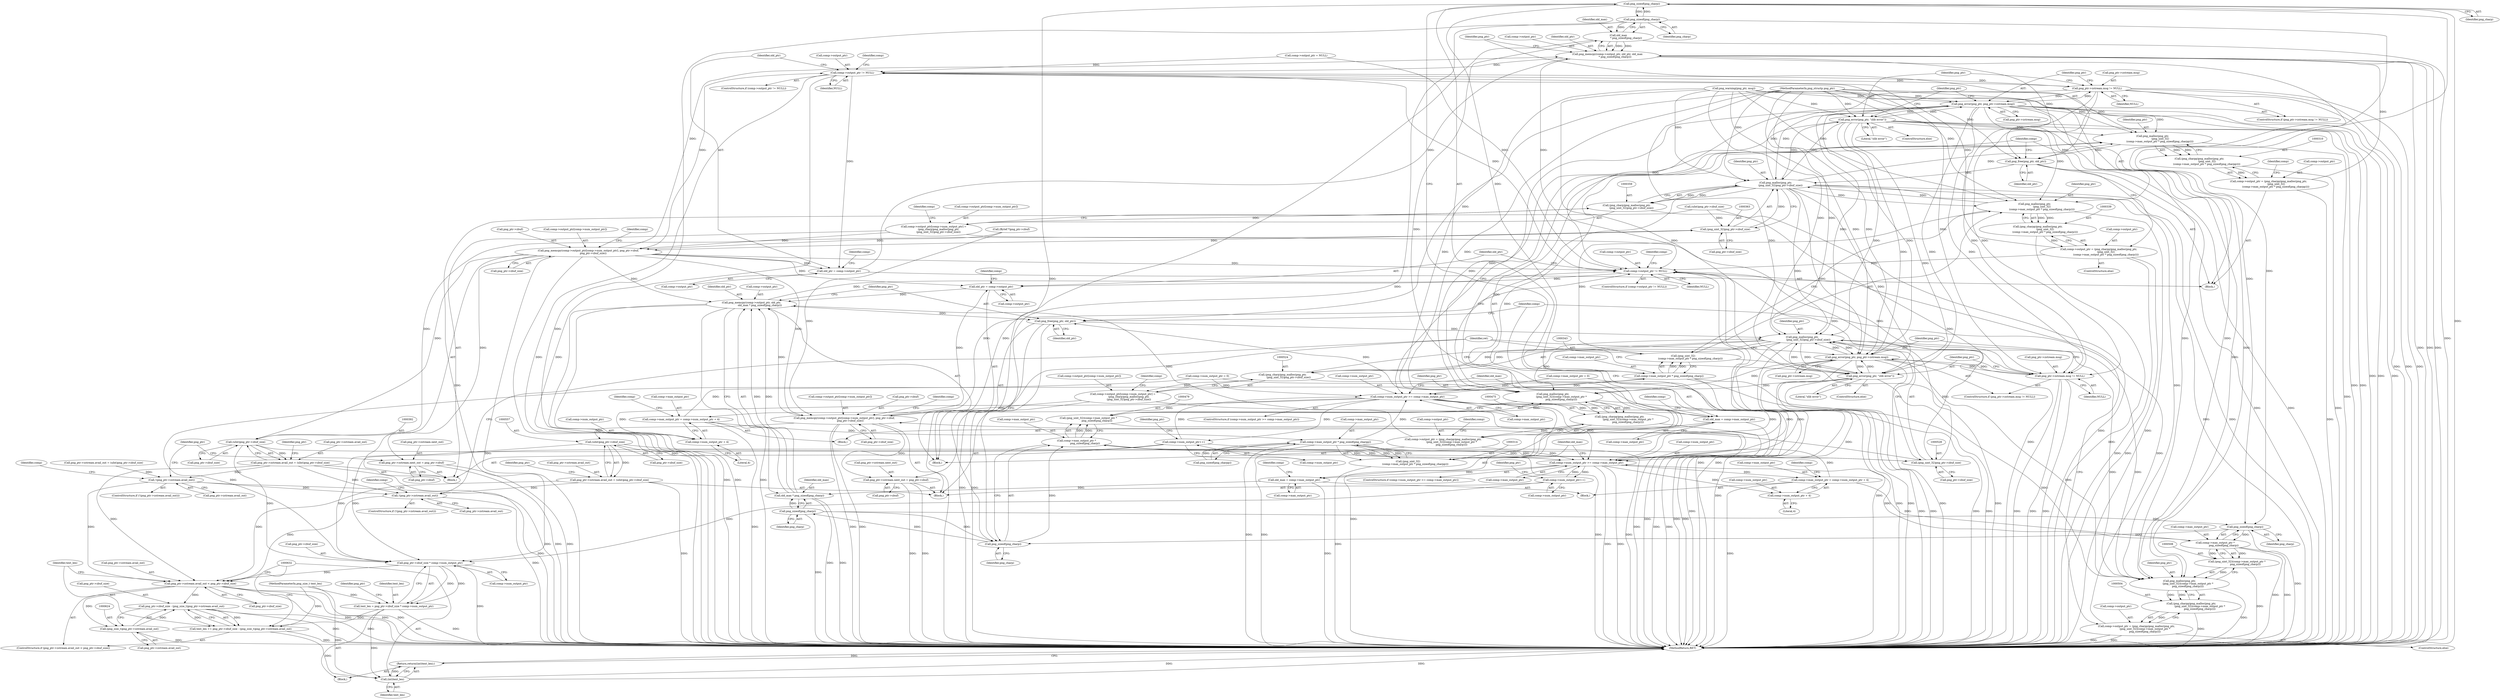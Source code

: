 digraph "0_Chrome_7f3d85b096f66870a15b37c2f40b219b2e292693_30@API" {
"1000348" [label="(Call,png_sizeof(png_charp))"];
"1000328" [label="(Call,png_sizeof(png_charp))"];
"1000348" [label="(Call,png_sizeof(png_charp))"];
"1000326" [label="(Call,old_max\n                   * png_sizeof(png_charp))"];
"1000321" [label="(Call,png_memcpy(comp->output_ptr, old_ptr, old_max\n                   * png_sizeof(png_charp)))"];
"1000293" [label="(Call,comp->output_ptr != NULL)"];
"1000242" [label="(Call,png_ptr->zstream.msg != NULL)"];
"1000249" [label="(Call,png_error(png_ptr, png_ptr->zstream.msg))"];
"1000257" [label="(Call,png_error(png_ptr, \"zlib error\"))"];
"1000311" [label="(Call,png_malloc(png_ptr,\n                   (png_uint_32)\n                  (comp->max_output_ptr * png_sizeof(png_charpp))))"];
"1000309" [label="(Call,(png_charpp)png_malloc(png_ptr,\n                   (png_uint_32)\n                  (comp->max_output_ptr * png_sizeof(png_charpp))))"];
"1000305" [label="(Call,comp->output_ptr = (png_charpp)png_malloc(png_ptr,\n                   (png_uint_32)\n                  (comp->max_output_ptr * png_sizeof(png_charpp))))"];
"1000330" [label="(Call,png_free(png_ptr, old_ptr))"];
"1000360" [label="(Call,png_malloc(png_ptr,\n            (png_uint_32)png_ptr->zbuf_size))"];
"1000340" [label="(Call,png_malloc(png_ptr,\n                  (png_uint_32)\n                  (comp->max_output_ptr * png_sizeof(png_charp))))"];
"1000338" [label="(Call,(png_charpp)png_malloc(png_ptr,\n                  (png_uint_32)\n                  (comp->max_output_ptr * png_sizeof(png_charp))))"];
"1000334" [label="(Call,comp->output_ptr = (png_charpp)png_malloc(png_ptr,\n                  (png_uint_32)\n                  (comp->max_output_ptr * png_sizeof(png_charp))))"];
"1000458" [label="(Call,comp->output_ptr != NULL)"];
"1000465" [label="(Call,old_ptr = comp->output_ptr)"];
"1000486" [label="(Call,png_memcpy(comp->output_ptr, old_ptr,\n                     old_max * png_sizeof(png_charp)))"];
"1000495" [label="(Call,png_free(png_ptr, old_ptr))"];
"1000525" [label="(Call,png_malloc(png_ptr,\n               (png_uint_32)png_ptr->zbuf_size))"];
"1000476" [label="(Call,png_malloc(png_ptr,\n                     (png_uint_32)(comp->max_output_ptr *\n                     png_sizeof(png_charp))))"];
"1000474" [label="(Call,(png_charpp)png_malloc(png_ptr,\n                     (png_uint_32)(comp->max_output_ptr *\n                     png_sizeof(png_charp))))"];
"1000470" [label="(Call,comp->output_ptr = (png_charpp)png_malloc(png_ptr,\n                     (png_uint_32)(comp->max_output_ptr *\n                     png_sizeof(png_charp))))"];
"1000505" [label="(Call,png_malloc(png_ptr,\n                     (png_uint_32)(comp->max_output_ptr *\n                     png_sizeof(png_charp))))"];
"1000503" [label="(Call,(png_charpp)png_malloc(png_ptr,\n                     (png_uint_32)(comp->max_output_ptr *\n                     png_sizeof(png_charp))))"];
"1000499" [label="(Call,comp->output_ptr = (png_charpp)png_malloc(png_ptr,\n                     (png_uint_32)(comp->max_output_ptr *\n                     png_sizeof(png_charp))))"];
"1000523" [label="(Call,(png_charp)png_malloc(png_ptr,\n               (png_uint_32)png_ptr->zbuf_size))"];
"1000515" [label="(Call,comp->output_ptr[comp->num_output_ptr] =\n               (png_charp)png_malloc(png_ptr,\n               (png_uint_32)png_ptr->zbuf_size))"];
"1000532" [label="(Call,png_memcpy(comp->output_ptr[comp->num_output_ptr], png_ptr->zbuf,\n               png_ptr->zbuf_size))"];
"1000556" [label="(Call,(uInt)png_ptr->zbuf_size)"];
"1000527" [label="(Call,(png_uint_32)png_ptr->zbuf_size)"];
"1000550" [label="(Call,png_ptr->zstream.avail_out = (uInt)png_ptr->zbuf_size)"];
"1000426" [label="(Call,!(png_ptr->zstream.avail_out))"];
"1000608" [label="(Call,png_ptr->zstream.avail_out < png_ptr->zbuf_size)"];
"1000619" [label="(Call,png_ptr->zbuf_size - (png_size_t)png_ptr->zstream.avail_out)"];
"1000617" [label="(Call,text_len += png_ptr->zbuf_size - (png_size_t)png_ptr->zstream.avail_out)"];
"1000631" [label="(Call,(int)text_len)"];
"1000630" [label="(Return,return((int)text_len);)"];
"1000623" [label="(Call,(png_size_t)png_ptr->zstream.avail_out)"];
"1000600" [label="(Call,png_ptr->zbuf_size * comp->num_output_ptr)"];
"1000598" [label="(Call,text_len = png_ptr->zbuf_size * comp->num_output_ptr)"];
"1000561" [label="(Call,png_ptr->zstream.next_out = png_ptr->zbuf)"];
"1000584" [label="(Call,png_error(png_ptr, png_ptr->zstream.msg))"];
"1000577" [label="(Call,png_ptr->zstream.msg != NULL)"];
"1000592" [label="(Call,png_error(png_ptr, \"zlib error\"))"];
"1000358" [label="(Call,(png_charp)png_malloc(png_ptr,\n            (png_uint_32)png_ptr->zbuf_size))"];
"1000350" [label="(Call,comp->output_ptr[comp->num_output_ptr] =\n            (png_charp)png_malloc(png_ptr,\n            (png_uint_32)png_ptr->zbuf_size))"];
"1000367" [label="(Call,png_memcpy(comp->output_ptr[comp->num_output_ptr], png_ptr->zbuf,\n            png_ptr->zbuf_size))"];
"1000300" [label="(Call,old_ptr = comp->output_ptr)"];
"1000391" [label="(Call,(uInt)png_ptr->zbuf_size)"];
"1000362" [label="(Call,(png_uint_32)png_ptr->zbuf_size)"];
"1000385" [label="(Call,png_ptr->zstream.avail_out = (uInt)png_ptr->zbuf_size)"];
"1000261" [label="(Call,!(png_ptr->zstream.avail_out))"];
"1000396" [label="(Call,png_ptr->zstream.next_out = png_ptr->zbuf)"];
"1000344" [label="(Call,comp->max_output_ptr * png_sizeof(png_charp))"];
"1000269" [label="(Call,comp->num_output_ptr >= comp->max_output_ptr)"];
"1000278" [label="(Call,old_max = comp->max_output_ptr)"];
"1000283" [label="(Call,comp->max_output_ptr = comp->num_output_ptr + 4)"];
"1000315" [label="(Call,comp->max_output_ptr * png_sizeof(png_charpp))"];
"1000313" [label="(Call,(png_uint_32)\n                  (comp->max_output_ptr * png_sizeof(png_charpp)))"];
"1000434" [label="(Call,comp->num_output_ptr >= comp->max_output_ptr)"];
"1000443" [label="(Call,old_max = comp->max_output_ptr)"];
"1000491" [label="(Call,old_max * png_sizeof(png_charp))"];
"1000448" [label="(Call,comp->max_output_ptr = comp->num_output_ptr + 4)"];
"1000480" [label="(Call,comp->max_output_ptr *\n                     png_sizeof(png_charp))"];
"1000478" [label="(Call,(png_uint_32)(comp->max_output_ptr *\n                     png_sizeof(png_charp)))"];
"1000509" [label="(Call,comp->max_output_ptr *\n                     png_sizeof(png_charp))"];
"1000507" [label="(Call,(png_uint_32)(comp->max_output_ptr *\n                     png_sizeof(png_charp)))"];
"1000452" [label="(Call,comp->num_output_ptr + 4)"];
"1000546" [label="(Call,comp->num_output_ptr++)"];
"1000287" [label="(Call,comp->num_output_ptr + 4)"];
"1000381" [label="(Call,comp->num_output_ptr++)"];
"1000342" [label="(Call,(png_uint_32)\n                  (comp->max_output_ptr * png_sizeof(png_charp)))"];
"1000484" [label="(Call,png_sizeof(png_charp))"];
"1000493" [label="(Call,png_sizeof(png_charp))"];
"1000513" [label="(Call,png_sizeof(png_charp))"];
"1000457" [label="(ControlStructure,if (comp->output_ptr != NULL))"];
"1000287" [label="(Call,comp->num_output_ptr + 4)"];
"1000592" [label="(Call,png_error(png_ptr, \"zlib error\"))"];
"1000600" [label="(Call,png_ptr->zbuf_size * comp->num_output_ptr)"];
"1000333" [label="(ControlStructure,else)"];
"1000609" [label="(Call,png_ptr->zstream.avail_out)"];
"1000315" [label="(Call,comp->max_output_ptr * png_sizeof(png_charpp))"];
"1000316" [label="(Call,comp->max_output_ptr)"];
"1000351" [label="(Call,comp->output_ptr[comp->num_output_ptr])"];
"1000499" [label="(Call,comp->output_ptr = (png_charpp)png_malloc(png_ptr,\n                     (png_uint_32)(comp->max_output_ptr *\n                     png_sizeof(png_charp))))"];
"1000556" [label="(Call,(uInt)png_ptr->zbuf_size)"];
"1000465" [label="(Call,old_ptr = comp->output_ptr)"];
"1000294" [label="(Call,comp->output_ptr)"];
"1000345" [label="(Call,comp->max_output_ptr)"];
"1000328" [label="(Call,png_sizeof(png_charp))"];
"1000293" [label="(Call,comp->output_ptr != NULL)"];
"1000593" [label="(Identifier,png_ptr)"];
"1000562" [label="(Call,png_ptr->zstream.next_out)"];
"1000630" [label="(Return,return((int)text_len);)"];
"1000397" [label="(Call,png_ptr->zstream.next_out)"];
"1000307" [label="(Identifier,comp)"];
"1000543" [label="(Call,png_ptr->zbuf_size)"];
"1000509" [label="(Call,comp->max_output_ptr *\n                     png_sizeof(png_charp))"];
"1000463" [label="(Block,)"];
"1000625" [label="(Call,png_ptr->zstream.avail_out)"];
"1000584" [label="(Call,png_error(png_ptr, png_ptr->zstream.msg))"];
"1000497" [label="(Identifier,old_ptr)"];
"1000259" [label="(Literal,\"zlib error\")"];
"1000284" [label="(Call,comp->max_output_ptr)"];
"1000631" [label="(Call,(int)text_len)"];
"1000535" [label="(Identifier,comp)"];
"1000334" [label="(Call,comp->output_ptr = (png_charpp)png_malloc(png_ptr,\n                  (png_uint_32)\n                  (comp->max_output_ptr * png_sizeof(png_charp))))"];
"1000276" [label="(Block,)"];
"1000305" [label="(Call,comp->output_ptr = (png_charpp)png_malloc(png_ptr,\n                   (png_uint_32)\n                  (comp->max_output_ptr * png_sizeof(png_charpp))))"];
"1000425" [label="(ControlStructure,if (!(png_ptr->zstream.avail_out)))"];
"1000204" [label="(Call,png_ptr->zstream.avail_out = (uInt)png_ptr->zbuf_size)"];
"1000295" [label="(Identifier,comp)"];
"1000478" [label="(Call,(png_uint_32)(comp->max_output_ptr *\n                     png_sizeof(png_charp)))"];
"1000248" [label="(Identifier,NULL)"];
"1000614" [label="(Call,png_ptr->zbuf_size)"];
"1000329" [label="(Identifier,png_charp)"];
"1000525" [label="(Call,png_malloc(png_ptr,\n               (png_uint_32)png_ptr->zbuf_size))"];
"1000386" [label="(Call,png_ptr->zstream.avail_out)"];
"1000291" [label="(Literal,4)"];
"1000498" [label="(ControlStructure,else)"];
"1000385" [label="(Call,png_ptr->zstream.avail_out = (uInt)png_ptr->zbuf_size)"];
"1000273" [label="(Call,comp->max_output_ptr)"];
"1000407" [label="(Identifier,png_ptr)"];
"1000350" [label="(Call,comp->output_ptr[comp->num_output_ptr] =\n            (png_charp)png_malloc(png_ptr,\n            (png_uint_32)png_ptr->zbuf_size))"];
"1000375" [label="(Call,png_ptr->zbuf)"];
"1000481" [label="(Call,comp->max_output_ptr)"];
"1000547" [label="(Call,comp->num_output_ptr)"];
"1000251" [label="(Call,png_ptr->zstream.msg)"];
"1000532" [label="(Call,png_memcpy(comp->output_ptr[comp->num_output_ptr], png_ptr->zbuf,\n               png_ptr->zbuf_size))"];
"1000300" [label="(Call,old_ptr = comp->output_ptr)"];
"1000488" [label="(Identifier,comp)"];
"1000529" [label="(Call,png_ptr->zbuf_size)"];
"1000458" [label="(Call,comp->output_ptr != NULL)"];
"1000368" [label="(Call,comp->output_ptr[comp->num_output_ptr])"];
"1000336" [label="(Identifier,comp)"];
"1000467" [label="(Call,comp->output_ptr)"];
"1000548" [label="(Identifier,comp)"];
"1000550" [label="(Call,png_ptr->zstream.avail_out = (uInt)png_ptr->zbuf_size)"];
"1000558" [label="(Call,png_ptr->zbuf_size)"];
"1000501" [label="(Identifier,comp)"];
"1000321" [label="(Call,png_memcpy(comp->output_ptr, old_ptr, old_max\n                   * png_sizeof(png_charp)))"];
"1000523" [label="(Call,(png_charp)png_malloc(png_ptr,\n               (png_uint_32)png_ptr->zbuf_size))"];
"1000618" [label="(Identifier,text_len)"];
"1000633" [label="(Identifier,text_len)"];
"1000617" [label="(Call,text_len += png_ptr->zbuf_size - (png_size_t)png_ptr->zstream.avail_out)"];
"1000466" [label="(Identifier,old_ptr)"];
"1000441" [label="(Block,)"];
"1000361" [label="(Identifier,png_ptr)"];
"1000496" [label="(Identifier,png_ptr)"];
"1000526" [label="(Identifier,png_ptr)"];
"1000527" [label="(Call,(png_uint_32)png_ptr->zbuf_size)"];
"1000561" [label="(Call,png_ptr->zstream.next_out = png_ptr->zbuf)"];
"1000367" [label="(Call,png_memcpy(comp->output_ptr[comp->num_output_ptr], png_ptr->zbuf,\n            png_ptr->zbuf_size))"];
"1000342" [label="(Call,(png_uint_32)\n                  (comp->max_output_ptr * png_sizeof(png_charp)))"];
"1000491" [label="(Call,old_max * png_sizeof(png_charp))"];
"1000599" [label="(Identifier,text_len)"];
"1000432" [label="(Block,)"];
"1000551" [label="(Call,png_ptr->zstream.avail_out)"];
"1000477" [label="(Identifier,png_ptr)"];
"1000433" [label="(ControlStructure,if (comp->num_output_ptr >= comp->max_output_ptr))"];
"1000323" [label="(Identifier,comp)"];
"1000493" [label="(Call,png_sizeof(png_charp))"];
"1000476" [label="(Call,png_malloc(png_ptr,\n                     (png_uint_32)(comp->max_output_ptr *\n                     png_sizeof(png_charp))))"];
"1000353" [label="(Identifier,comp)"];
"1000510" [label="(Call,comp->max_output_ptr)"];
"1000578" [label="(Call,png_ptr->zstream.msg)"];
"1000444" [label="(Identifier,old_max)"];
"1000383" [label="(Identifier,comp)"];
"1000267" [label="(Block,)"];
"1000348" [label="(Call,png_sizeof(png_charp))"];
"1000358" [label="(Call,(png_charp)png_malloc(png_ptr,\n            (png_uint_32)png_ptr->zbuf_size))"];
"1000285" [label="(Identifier,comp)"];
"1000288" [label="(Call,comp->num_output_ptr)"];
"1000494" [label="(Identifier,png_charp)"];
"1000250" [label="(Identifier,png_ptr)"];
"1000462" [label="(Identifier,NULL)"];
"1000326" [label="(Call,old_max\n                   * png_sizeof(png_charp))"];
"1000382" [label="(Call,comp->num_output_ptr)"];
"1000619" [label="(Call,png_ptr->zbuf_size - (png_size_t)png_ptr->zstream.avail_out)"];
"1000221" [label="(Call,(Bytef *)png_ptr->zbuf)"];
"1000341" [label="(Identifier,png_ptr)"];
"1000370" [label="(Identifier,comp)"];
"1000121" [label="(MethodParameterIn,png_structp png_ptr)"];
"1000456" [label="(Literal,4)"];
"1000567" [label="(Call,png_ptr->zbuf)"];
"1000393" [label="(Call,png_ptr->zbuf_size)"];
"1000585" [label="(Identifier,png_ptr)"];
"1000474" [label="(Call,(png_charpp)png_malloc(png_ptr,\n                     (png_uint_32)(comp->max_output_ptr *\n                     png_sizeof(png_charp))))"];
"1000601" [label="(Call,png_ptr->zbuf_size)"];
"1000344" [label="(Call,comp->max_output_ptr * png_sizeof(png_charp))"];
"1000128" [label="(Call,comp->num_output_ptr = 0)"];
"1000268" [label="(ControlStructure,if (comp->num_output_ptr >= comp->max_output_ptr))"];
"1000306" [label="(Call,comp->output_ptr)"];
"1000553" [label="(Identifier,png_ptr)"];
"1000280" [label="(Call,comp->max_output_ptr)"];
"1000443" [label="(Call,old_max = comp->max_output_ptr)"];
"1000533" [label="(Call,comp->output_ptr[comp->num_output_ptr])"];
"1000577" [label="(Call,png_ptr->zstream.msg != NULL)"];
"1000486" [label="(Call,png_memcpy(comp->output_ptr, old_ptr,\n                     old_max * png_sizeof(png_charp)))"];
"1000362" [label="(Call,(png_uint_32)png_ptr->zbuf_size)"];
"1000249" [label="(Call,png_error(png_ptr, png_ptr->zstream.msg))"];
"1000330" [label="(Call,png_free(png_ptr, old_ptr))"];
"1000402" [label="(Call,png_ptr->zbuf)"];
"1000325" [label="(Identifier,old_ptr)"];
"1000515" [label="(Call,comp->output_ptr[comp->num_output_ptr] =\n               (png_charp)png_malloc(png_ptr,\n               (png_uint_32)png_ptr->zbuf_size))"];
"1000506" [label="(Identifier,png_ptr)"];
"1000485" [label="(Identifier,png_charp)"];
"1000327" [label="(Identifier,old_max)"];
"1000298" [label="(Block,)"];
"1000322" [label="(Call,comp->output_ptr)"];
"1000301" [label="(Identifier,old_ptr)"];
"1000604" [label="(Call,comp->num_output_ptr)"];
"1000518" [label="(Identifier,comp)"];
"1000503" [label="(Call,(png_charpp)png_malloc(png_ptr,\n                     (png_uint_32)(comp->max_output_ptr *\n                     png_sizeof(png_charp))))"];
"1000583" [label="(Identifier,NULL)"];
"1000241" [label="(ControlStructure,if (png_ptr->zstream.msg != NULL))"];
"1000257" [label="(Call,png_error(png_ptr, \"zlib error\"))"];
"1000471" [label="(Call,comp->output_ptr)"];
"1000427" [label="(Call,png_ptr->zstream.avail_out)"];
"1000546" [label="(Call,comp->num_output_ptr++)"];
"1000620" [label="(Call,png_ptr->zbuf_size)"];
"1000262" [label="(Call,png_ptr->zstream.avail_out)"];
"1000243" [label="(Call,png_ptr->zstream.msg)"];
"1000335" [label="(Call,comp->output_ptr)"];
"1000449" [label="(Call,comp->max_output_ptr)"];
"1000470" [label="(Call,comp->output_ptr = (png_charpp)png_malloc(png_ptr,\n                     (png_uint_32)(comp->max_output_ptr *\n                     png_sizeof(png_charp))))"];
"1000436" [label="(Identifier,comp)"];
"1000634" [label="(MethodReturn,RET)"];
"1000381" [label="(Call,comp->num_output_ptr++)"];
"1000507" [label="(Call,(png_uint_32)(comp->max_output_ptr *\n                     png_sizeof(png_charp)))"];
"1000319" [label="(Call,png_sizeof(png_charpp))"];
"1000564" [label="(Identifier,png_ptr)"];
"1000586" [label="(Call,png_ptr->zstream.msg)"];
"1000495" [label="(Call,png_free(png_ptr, old_ptr))"];
"1000445" [label="(Call,comp->max_output_ptr)"];
"1000338" [label="(Call,(png_charpp)png_malloc(png_ptr,\n                  (png_uint_32)\n                  (comp->max_output_ptr * png_sizeof(png_charp))))"];
"1000623" [label="(Call,(png_size_t)png_ptr->zstream.avail_out)"];
"1000349" [label="(Identifier,png_charp)"];
"1000490" [label="(Identifier,old_ptr)"];
"1000210" [label="(Call,(uInt)png_ptr->zbuf_size)"];
"1000297" [label="(Identifier,NULL)"];
"1000391" [label="(Call,(uInt)png_ptr->zbuf_size)"];
"1000126" [label="(Block,)"];
"1000279" [label="(Identifier,old_max)"];
"1000312" [label="(Identifier,png_ptr)"];
"1000331" [label="(Identifier,png_ptr)"];
"1000598" [label="(Call,text_len = png_ptr->zbuf_size * comp->num_output_ptr)"];
"1000434" [label="(Call,comp->num_output_ptr >= comp->max_output_ptr)"];
"1000459" [label="(Call,comp->output_ptr)"];
"1000399" [label="(Identifier,png_ptr)"];
"1000260" [label="(ControlStructure,if (!(png_ptr->zstream.avail_out)))"];
"1000269" [label="(Call,comp->num_output_ptr >= comp->max_output_ptr)"];
"1000448" [label="(Call,comp->max_output_ptr = comp->num_output_ptr + 4)"];
"1000138" [label="(Call,comp->output_ptr = NULL)"];
"1000438" [label="(Call,comp->max_output_ptr)"];
"1000309" [label="(Call,(png_charpp)png_malloc(png_ptr,\n                   (png_uint_32)\n                  (comp->max_output_ptr * png_sizeof(png_charpp))))"];
"1000261" [label="(Call,!(png_ptr->zstream.avail_out))"];
"1000340" [label="(Call,png_malloc(png_ptr,\n                  (png_uint_32)\n                  (comp->max_output_ptr * png_sizeof(png_charp))))"];
"1000450" [label="(Identifier,comp)"];
"1000516" [label="(Call,comp->output_ptr[comp->num_output_ptr])"];
"1000256" [label="(ControlStructure,else)"];
"1000278" [label="(Call,old_max = comp->max_output_ptr)"];
"1000426" [label="(Call,!(png_ptr->zstream.avail_out))"];
"1000302" [label="(Call,comp->output_ptr)"];
"1000271" [label="(Identifier,comp)"];
"1000364" [label="(Call,png_ptr->zbuf_size)"];
"1000360" [label="(Call,png_malloc(png_ptr,\n            (png_uint_32)png_ptr->zbuf_size))"];
"1000472" [label="(Identifier,comp)"];
"1000311" [label="(Call,png_malloc(png_ptr,\n                   (png_uint_32)\n                  (comp->max_output_ptr * png_sizeof(png_charpp))))"];
"1000453" [label="(Call,comp->num_output_ptr)"];
"1000270" [label="(Call,comp->num_output_ptr)"];
"1000514" [label="(Identifier,png_charp)"];
"1000378" [label="(Call,png_ptr->zbuf_size)"];
"1000313" [label="(Call,(png_uint_32)\n                  (comp->max_output_ptr * png_sizeof(png_charpp)))"];
"1000607" [label="(ControlStructure,if (png_ptr->zstream.avail_out < png_ptr->zbuf_size))"];
"1000435" [label="(Call,comp->num_output_ptr)"];
"1000594" [label="(Literal,\"zlib error\")"];
"1000388" [label="(Identifier,png_ptr)"];
"1000242" [label="(Call,png_ptr->zstream.msg != NULL)"];
"1000591" [label="(ControlStructure,else)"];
"1000596" [label="(Identifier,ret)"];
"1000608" [label="(Call,png_ptr->zstream.avail_out < png_ptr->zbuf_size)"];
"1000264" [label="(Identifier,png_ptr)"];
"1000396" [label="(Call,png_ptr->zstream.next_out = png_ptr->zbuf)"];
"1000258" [label="(Identifier,png_ptr)"];
"1000292" [label="(ControlStructure,if (comp->output_ptr != NULL))"];
"1000487" [label="(Call,comp->output_ptr)"];
"1000540" [label="(Call,png_ptr->zbuf)"];
"1000460" [label="(Identifier,comp)"];
"1000505" [label="(Call,png_malloc(png_ptr,\n                     (png_uint_32)(comp->max_output_ptr *\n                     png_sizeof(png_charp))))"];
"1000332" [label="(Identifier,old_ptr)"];
"1000492" [label="(Identifier,old_max)"];
"1000500" [label="(Call,comp->output_ptr)"];
"1000480" [label="(Call,comp->max_output_ptr *\n                     png_sizeof(png_charp))"];
"1000283" [label="(Call,comp->max_output_ptr = comp->num_output_ptr + 4)"];
"1000123" [label="(MethodParameterIn,png_size_t text_len)"];
"1000133" [label="(Call,comp->max_output_ptr = 0)"];
"1000484" [label="(Call,png_sizeof(png_charp))"];
"1000611" [label="(Identifier,png_ptr)"];
"1000576" [label="(ControlStructure,if (png_ptr->zstream.msg != NULL))"];
"1000183" [label="(Call,png_warning(png_ptr, msg))"];
"1000513" [label="(Call,png_sizeof(png_charp))"];
"1000452" [label="(Call,comp->num_output_ptr + 4)"];
"1000348" -> "1000344"  [label="AST: "];
"1000348" -> "1000349"  [label="CFG: "];
"1000349" -> "1000348"  [label="AST: "];
"1000344" -> "1000348"  [label="CFG: "];
"1000348" -> "1000634"  [label="DDG: "];
"1000348" -> "1000328"  [label="DDG: "];
"1000348" -> "1000344"  [label="DDG: "];
"1000328" -> "1000348"  [label="DDG: "];
"1000348" -> "1000484"  [label="DDG: "];
"1000348" -> "1000513"  [label="DDG: "];
"1000328" -> "1000326"  [label="AST: "];
"1000328" -> "1000329"  [label="CFG: "];
"1000329" -> "1000328"  [label="AST: "];
"1000326" -> "1000328"  [label="CFG: "];
"1000328" -> "1000634"  [label="DDG: "];
"1000328" -> "1000326"  [label="DDG: "];
"1000328" -> "1000484"  [label="DDG: "];
"1000328" -> "1000513"  [label="DDG: "];
"1000326" -> "1000321"  [label="AST: "];
"1000327" -> "1000326"  [label="AST: "];
"1000321" -> "1000326"  [label="CFG: "];
"1000326" -> "1000634"  [label="DDG: "];
"1000326" -> "1000634"  [label="DDG: "];
"1000326" -> "1000321"  [label="DDG: "];
"1000326" -> "1000321"  [label="DDG: "];
"1000278" -> "1000326"  [label="DDG: "];
"1000321" -> "1000298"  [label="AST: "];
"1000322" -> "1000321"  [label="AST: "];
"1000325" -> "1000321"  [label="AST: "];
"1000331" -> "1000321"  [label="CFG: "];
"1000321" -> "1000634"  [label="DDG: "];
"1000321" -> "1000634"  [label="DDG: "];
"1000321" -> "1000634"  [label="DDG: "];
"1000321" -> "1000293"  [label="DDG: "];
"1000367" -> "1000321"  [label="DDG: "];
"1000305" -> "1000321"  [label="DDG: "];
"1000300" -> "1000321"  [label="DDG: "];
"1000321" -> "1000330"  [label="DDG: "];
"1000321" -> "1000458"  [label="DDG: "];
"1000293" -> "1000292"  [label="AST: "];
"1000293" -> "1000297"  [label="CFG: "];
"1000294" -> "1000293"  [label="AST: "];
"1000297" -> "1000293"  [label="AST: "];
"1000301" -> "1000293"  [label="CFG: "];
"1000336" -> "1000293"  [label="CFG: "];
"1000293" -> "1000634"  [label="DDG: "];
"1000293" -> "1000634"  [label="DDG: "];
"1000293" -> "1000242"  [label="DDG: "];
"1000138" -> "1000293"  [label="DDG: "];
"1000367" -> "1000293"  [label="DDG: "];
"1000334" -> "1000293"  [label="DDG: "];
"1000242" -> "1000293"  [label="DDG: "];
"1000293" -> "1000300"  [label="DDG: "];
"1000293" -> "1000458"  [label="DDG: "];
"1000293" -> "1000577"  [label="DDG: "];
"1000242" -> "1000241"  [label="AST: "];
"1000242" -> "1000248"  [label="CFG: "];
"1000243" -> "1000242"  [label="AST: "];
"1000248" -> "1000242"  [label="AST: "];
"1000250" -> "1000242"  [label="CFG: "];
"1000258" -> "1000242"  [label="CFG: "];
"1000242" -> "1000634"  [label="DDG: "];
"1000242" -> "1000634"  [label="DDG: "];
"1000242" -> "1000634"  [label="DDG: "];
"1000249" -> "1000242"  [label="DDG: "];
"1000242" -> "1000249"  [label="DDG: "];
"1000242" -> "1000458"  [label="DDG: "];
"1000242" -> "1000577"  [label="DDG: "];
"1000242" -> "1000577"  [label="DDG: "];
"1000249" -> "1000241"  [label="AST: "];
"1000249" -> "1000251"  [label="CFG: "];
"1000250" -> "1000249"  [label="AST: "];
"1000251" -> "1000249"  [label="AST: "];
"1000264" -> "1000249"  [label="CFG: "];
"1000249" -> "1000634"  [label="DDG: "];
"1000249" -> "1000634"  [label="DDG: "];
"1000249" -> "1000634"  [label="DDG: "];
"1000360" -> "1000249"  [label="DDG: "];
"1000183" -> "1000249"  [label="DDG: "];
"1000257" -> "1000249"  [label="DDG: "];
"1000121" -> "1000249"  [label="DDG: "];
"1000249" -> "1000257"  [label="DDG: "];
"1000249" -> "1000311"  [label="DDG: "];
"1000249" -> "1000340"  [label="DDG: "];
"1000249" -> "1000360"  [label="DDG: "];
"1000249" -> "1000476"  [label="DDG: "];
"1000249" -> "1000505"  [label="DDG: "];
"1000249" -> "1000525"  [label="DDG: "];
"1000249" -> "1000577"  [label="DDG: "];
"1000249" -> "1000584"  [label="DDG: "];
"1000249" -> "1000592"  [label="DDG: "];
"1000257" -> "1000256"  [label="AST: "];
"1000257" -> "1000259"  [label="CFG: "];
"1000258" -> "1000257"  [label="AST: "];
"1000259" -> "1000257"  [label="AST: "];
"1000264" -> "1000257"  [label="CFG: "];
"1000257" -> "1000634"  [label="DDG: "];
"1000257" -> "1000634"  [label="DDG: "];
"1000360" -> "1000257"  [label="DDG: "];
"1000183" -> "1000257"  [label="DDG: "];
"1000121" -> "1000257"  [label="DDG: "];
"1000257" -> "1000311"  [label="DDG: "];
"1000257" -> "1000340"  [label="DDG: "];
"1000257" -> "1000360"  [label="DDG: "];
"1000257" -> "1000476"  [label="DDG: "];
"1000257" -> "1000505"  [label="DDG: "];
"1000257" -> "1000525"  [label="DDG: "];
"1000257" -> "1000584"  [label="DDG: "];
"1000257" -> "1000592"  [label="DDG: "];
"1000311" -> "1000309"  [label="AST: "];
"1000311" -> "1000313"  [label="CFG: "];
"1000312" -> "1000311"  [label="AST: "];
"1000313" -> "1000311"  [label="AST: "];
"1000309" -> "1000311"  [label="CFG: "];
"1000311" -> "1000634"  [label="DDG: "];
"1000311" -> "1000309"  [label="DDG: "];
"1000311" -> "1000309"  [label="DDG: "];
"1000360" -> "1000311"  [label="DDG: "];
"1000183" -> "1000311"  [label="DDG: "];
"1000121" -> "1000311"  [label="DDG: "];
"1000313" -> "1000311"  [label="DDG: "];
"1000311" -> "1000330"  [label="DDG: "];
"1000309" -> "1000305"  [label="AST: "];
"1000310" -> "1000309"  [label="AST: "];
"1000305" -> "1000309"  [label="CFG: "];
"1000309" -> "1000634"  [label="DDG: "];
"1000309" -> "1000305"  [label="DDG: "];
"1000305" -> "1000298"  [label="AST: "];
"1000306" -> "1000305"  [label="AST: "];
"1000323" -> "1000305"  [label="CFG: "];
"1000305" -> "1000634"  [label="DDG: "];
"1000330" -> "1000298"  [label="AST: "];
"1000330" -> "1000332"  [label="CFG: "];
"1000331" -> "1000330"  [label="AST: "];
"1000332" -> "1000330"  [label="AST: "];
"1000353" -> "1000330"  [label="CFG: "];
"1000330" -> "1000634"  [label="DDG: "];
"1000330" -> "1000634"  [label="DDG: "];
"1000121" -> "1000330"  [label="DDG: "];
"1000330" -> "1000360"  [label="DDG: "];
"1000360" -> "1000358"  [label="AST: "];
"1000360" -> "1000362"  [label="CFG: "];
"1000361" -> "1000360"  [label="AST: "];
"1000362" -> "1000360"  [label="AST: "];
"1000358" -> "1000360"  [label="CFG: "];
"1000360" -> "1000634"  [label="DDG: "];
"1000360" -> "1000634"  [label="DDG: "];
"1000360" -> "1000340"  [label="DDG: "];
"1000360" -> "1000358"  [label="DDG: "];
"1000360" -> "1000358"  [label="DDG: "];
"1000183" -> "1000360"  [label="DDG: "];
"1000340" -> "1000360"  [label="DDG: "];
"1000121" -> "1000360"  [label="DDG: "];
"1000362" -> "1000360"  [label="DDG: "];
"1000360" -> "1000476"  [label="DDG: "];
"1000360" -> "1000505"  [label="DDG: "];
"1000360" -> "1000525"  [label="DDG: "];
"1000360" -> "1000584"  [label="DDG: "];
"1000360" -> "1000592"  [label="DDG: "];
"1000340" -> "1000338"  [label="AST: "];
"1000340" -> "1000342"  [label="CFG: "];
"1000341" -> "1000340"  [label="AST: "];
"1000342" -> "1000340"  [label="AST: "];
"1000338" -> "1000340"  [label="CFG: "];
"1000340" -> "1000634"  [label="DDG: "];
"1000340" -> "1000338"  [label="DDG: "];
"1000340" -> "1000338"  [label="DDG: "];
"1000183" -> "1000340"  [label="DDG: "];
"1000121" -> "1000340"  [label="DDG: "];
"1000342" -> "1000340"  [label="DDG: "];
"1000338" -> "1000334"  [label="AST: "];
"1000339" -> "1000338"  [label="AST: "];
"1000334" -> "1000338"  [label="CFG: "];
"1000338" -> "1000634"  [label="DDG: "];
"1000338" -> "1000334"  [label="DDG: "];
"1000334" -> "1000333"  [label="AST: "];
"1000335" -> "1000334"  [label="AST: "];
"1000353" -> "1000334"  [label="CFG: "];
"1000334" -> "1000634"  [label="DDG: "];
"1000334" -> "1000634"  [label="DDG: "];
"1000334" -> "1000458"  [label="DDG: "];
"1000458" -> "1000457"  [label="AST: "];
"1000458" -> "1000462"  [label="CFG: "];
"1000459" -> "1000458"  [label="AST: "];
"1000462" -> "1000458"  [label="AST: "];
"1000466" -> "1000458"  [label="CFG: "];
"1000501" -> "1000458"  [label="CFG: "];
"1000458" -> "1000634"  [label="DDG: "];
"1000458" -> "1000634"  [label="DDG: "];
"1000532" -> "1000458"  [label="DDG: "];
"1000138" -> "1000458"  [label="DDG: "];
"1000367" -> "1000458"  [label="DDG: "];
"1000499" -> "1000458"  [label="DDG: "];
"1000486" -> "1000458"  [label="DDG: "];
"1000577" -> "1000458"  [label="DDG: "];
"1000458" -> "1000465"  [label="DDG: "];
"1000458" -> "1000577"  [label="DDG: "];
"1000465" -> "1000463"  [label="AST: "];
"1000465" -> "1000467"  [label="CFG: "];
"1000466" -> "1000465"  [label="AST: "];
"1000467" -> "1000465"  [label="AST: "];
"1000472" -> "1000465"  [label="CFG: "];
"1000532" -> "1000465"  [label="DDG: "];
"1000367" -> "1000465"  [label="DDG: "];
"1000465" -> "1000486"  [label="DDG: "];
"1000486" -> "1000463"  [label="AST: "];
"1000486" -> "1000491"  [label="CFG: "];
"1000487" -> "1000486"  [label="AST: "];
"1000490" -> "1000486"  [label="AST: "];
"1000491" -> "1000486"  [label="AST: "];
"1000496" -> "1000486"  [label="CFG: "];
"1000486" -> "1000634"  [label="DDG: "];
"1000486" -> "1000634"  [label="DDG: "];
"1000486" -> "1000634"  [label="DDG: "];
"1000532" -> "1000486"  [label="DDG: "];
"1000367" -> "1000486"  [label="DDG: "];
"1000470" -> "1000486"  [label="DDG: "];
"1000491" -> "1000486"  [label="DDG: "];
"1000491" -> "1000486"  [label="DDG: "];
"1000486" -> "1000495"  [label="DDG: "];
"1000495" -> "1000463"  [label="AST: "];
"1000495" -> "1000497"  [label="CFG: "];
"1000496" -> "1000495"  [label="AST: "];
"1000497" -> "1000495"  [label="AST: "];
"1000518" -> "1000495"  [label="CFG: "];
"1000495" -> "1000634"  [label="DDG: "];
"1000495" -> "1000634"  [label="DDG: "];
"1000476" -> "1000495"  [label="DDG: "];
"1000121" -> "1000495"  [label="DDG: "];
"1000495" -> "1000525"  [label="DDG: "];
"1000525" -> "1000523"  [label="AST: "];
"1000525" -> "1000527"  [label="CFG: "];
"1000526" -> "1000525"  [label="AST: "];
"1000527" -> "1000525"  [label="AST: "];
"1000523" -> "1000525"  [label="CFG: "];
"1000525" -> "1000634"  [label="DDG: "];
"1000525" -> "1000634"  [label="DDG: "];
"1000525" -> "1000476"  [label="DDG: "];
"1000525" -> "1000505"  [label="DDG: "];
"1000525" -> "1000523"  [label="DDG: "];
"1000525" -> "1000523"  [label="DDG: "];
"1000505" -> "1000525"  [label="DDG: "];
"1000183" -> "1000525"  [label="DDG: "];
"1000592" -> "1000525"  [label="DDG: "];
"1000584" -> "1000525"  [label="DDG: "];
"1000121" -> "1000525"  [label="DDG: "];
"1000527" -> "1000525"  [label="DDG: "];
"1000525" -> "1000584"  [label="DDG: "];
"1000525" -> "1000592"  [label="DDG: "];
"1000476" -> "1000474"  [label="AST: "];
"1000476" -> "1000478"  [label="CFG: "];
"1000477" -> "1000476"  [label="AST: "];
"1000478" -> "1000476"  [label="AST: "];
"1000474" -> "1000476"  [label="CFG: "];
"1000476" -> "1000634"  [label="DDG: "];
"1000476" -> "1000474"  [label="DDG: "];
"1000476" -> "1000474"  [label="DDG: "];
"1000183" -> "1000476"  [label="DDG: "];
"1000592" -> "1000476"  [label="DDG: "];
"1000584" -> "1000476"  [label="DDG: "];
"1000121" -> "1000476"  [label="DDG: "];
"1000478" -> "1000476"  [label="DDG: "];
"1000474" -> "1000470"  [label="AST: "];
"1000475" -> "1000474"  [label="AST: "];
"1000470" -> "1000474"  [label="CFG: "];
"1000474" -> "1000634"  [label="DDG: "];
"1000474" -> "1000470"  [label="DDG: "];
"1000470" -> "1000463"  [label="AST: "];
"1000471" -> "1000470"  [label="AST: "];
"1000488" -> "1000470"  [label="CFG: "];
"1000470" -> "1000634"  [label="DDG: "];
"1000505" -> "1000503"  [label="AST: "];
"1000505" -> "1000507"  [label="CFG: "];
"1000506" -> "1000505"  [label="AST: "];
"1000507" -> "1000505"  [label="AST: "];
"1000503" -> "1000505"  [label="CFG: "];
"1000505" -> "1000634"  [label="DDG: "];
"1000505" -> "1000503"  [label="DDG: "];
"1000505" -> "1000503"  [label="DDG: "];
"1000183" -> "1000505"  [label="DDG: "];
"1000592" -> "1000505"  [label="DDG: "];
"1000584" -> "1000505"  [label="DDG: "];
"1000121" -> "1000505"  [label="DDG: "];
"1000507" -> "1000505"  [label="DDG: "];
"1000503" -> "1000499"  [label="AST: "];
"1000504" -> "1000503"  [label="AST: "];
"1000499" -> "1000503"  [label="CFG: "];
"1000503" -> "1000634"  [label="DDG: "];
"1000503" -> "1000499"  [label="DDG: "];
"1000499" -> "1000498"  [label="AST: "];
"1000500" -> "1000499"  [label="AST: "];
"1000518" -> "1000499"  [label="CFG: "];
"1000499" -> "1000634"  [label="DDG: "];
"1000499" -> "1000634"  [label="DDG: "];
"1000523" -> "1000515"  [label="AST: "];
"1000524" -> "1000523"  [label="AST: "];
"1000515" -> "1000523"  [label="CFG: "];
"1000523" -> "1000634"  [label="DDG: "];
"1000523" -> "1000515"  [label="DDG: "];
"1000515" -> "1000432"  [label="AST: "];
"1000516" -> "1000515"  [label="AST: "];
"1000535" -> "1000515"  [label="CFG: "];
"1000515" -> "1000634"  [label="DDG: "];
"1000515" -> "1000532"  [label="DDG: "];
"1000532" -> "1000432"  [label="AST: "];
"1000532" -> "1000543"  [label="CFG: "];
"1000533" -> "1000532"  [label="AST: "];
"1000540" -> "1000532"  [label="AST: "];
"1000543" -> "1000532"  [label="AST: "];
"1000548" -> "1000532"  [label="CFG: "];
"1000532" -> "1000634"  [label="DDG: "];
"1000532" -> "1000634"  [label="DDG: "];
"1000221" -> "1000532"  [label="DDG: "];
"1000367" -> "1000532"  [label="DDG: "];
"1000527" -> "1000532"  [label="DDG: "];
"1000532" -> "1000556"  [label="DDG: "];
"1000532" -> "1000561"  [label="DDG: "];
"1000556" -> "1000550"  [label="AST: "];
"1000556" -> "1000558"  [label="CFG: "];
"1000557" -> "1000556"  [label="AST: "];
"1000558" -> "1000556"  [label="AST: "];
"1000550" -> "1000556"  [label="CFG: "];
"1000556" -> "1000527"  [label="DDG: "];
"1000556" -> "1000550"  [label="DDG: "];
"1000556" -> "1000600"  [label="DDG: "];
"1000527" -> "1000529"  [label="CFG: "];
"1000528" -> "1000527"  [label="AST: "];
"1000529" -> "1000527"  [label="AST: "];
"1000391" -> "1000527"  [label="DDG: "];
"1000210" -> "1000527"  [label="DDG: "];
"1000550" -> "1000432"  [label="AST: "];
"1000551" -> "1000550"  [label="AST: "];
"1000564" -> "1000550"  [label="CFG: "];
"1000550" -> "1000634"  [label="DDG: "];
"1000550" -> "1000426"  [label="DDG: "];
"1000550" -> "1000608"  [label="DDG: "];
"1000426" -> "1000425"  [label="AST: "];
"1000426" -> "1000427"  [label="CFG: "];
"1000427" -> "1000426"  [label="AST: "];
"1000596" -> "1000426"  [label="CFG: "];
"1000436" -> "1000426"  [label="CFG: "];
"1000426" -> "1000634"  [label="DDG: "];
"1000261" -> "1000426"  [label="DDG: "];
"1000385" -> "1000426"  [label="DDG: "];
"1000426" -> "1000608"  [label="DDG: "];
"1000608" -> "1000607"  [label="AST: "];
"1000608" -> "1000614"  [label="CFG: "];
"1000609" -> "1000608"  [label="AST: "];
"1000614" -> "1000608"  [label="AST: "];
"1000618" -> "1000608"  [label="CFG: "];
"1000632" -> "1000608"  [label="CFG: "];
"1000608" -> "1000634"  [label="DDG: "];
"1000608" -> "1000634"  [label="DDG: "];
"1000608" -> "1000634"  [label="DDG: "];
"1000261" -> "1000608"  [label="DDG: "];
"1000385" -> "1000608"  [label="DDG: "];
"1000600" -> "1000608"  [label="DDG: "];
"1000608" -> "1000619"  [label="DDG: "];
"1000608" -> "1000623"  [label="DDG: "];
"1000619" -> "1000617"  [label="AST: "];
"1000619" -> "1000623"  [label="CFG: "];
"1000620" -> "1000619"  [label="AST: "];
"1000623" -> "1000619"  [label="AST: "];
"1000617" -> "1000619"  [label="CFG: "];
"1000619" -> "1000634"  [label="DDG: "];
"1000619" -> "1000634"  [label="DDG: "];
"1000619" -> "1000617"  [label="DDG: "];
"1000619" -> "1000617"  [label="DDG: "];
"1000623" -> "1000619"  [label="DDG: "];
"1000617" -> "1000607"  [label="AST: "];
"1000618" -> "1000617"  [label="AST: "];
"1000632" -> "1000617"  [label="CFG: "];
"1000617" -> "1000634"  [label="DDG: "];
"1000598" -> "1000617"  [label="DDG: "];
"1000123" -> "1000617"  [label="DDG: "];
"1000617" -> "1000631"  [label="DDG: "];
"1000631" -> "1000630"  [label="AST: "];
"1000631" -> "1000633"  [label="CFG: "];
"1000632" -> "1000631"  [label="AST: "];
"1000633" -> "1000631"  [label="AST: "];
"1000630" -> "1000631"  [label="CFG: "];
"1000631" -> "1000634"  [label="DDG: "];
"1000631" -> "1000634"  [label="DDG: "];
"1000631" -> "1000630"  [label="DDG: "];
"1000598" -> "1000631"  [label="DDG: "];
"1000123" -> "1000631"  [label="DDG: "];
"1000630" -> "1000126"  [label="AST: "];
"1000634" -> "1000630"  [label="CFG: "];
"1000630" -> "1000634"  [label="DDG: "];
"1000623" -> "1000625"  [label="CFG: "];
"1000624" -> "1000623"  [label="AST: "];
"1000625" -> "1000623"  [label="AST: "];
"1000623" -> "1000634"  [label="DDG: "];
"1000600" -> "1000598"  [label="AST: "];
"1000600" -> "1000604"  [label="CFG: "];
"1000601" -> "1000600"  [label="AST: "];
"1000604" -> "1000600"  [label="AST: "];
"1000598" -> "1000600"  [label="CFG: "];
"1000600" -> "1000634"  [label="DDG: "];
"1000600" -> "1000598"  [label="DDG: "];
"1000600" -> "1000598"  [label="DDG: "];
"1000391" -> "1000600"  [label="DDG: "];
"1000210" -> "1000600"  [label="DDG: "];
"1000128" -> "1000600"  [label="DDG: "];
"1000546" -> "1000600"  [label="DDG: "];
"1000381" -> "1000600"  [label="DDG: "];
"1000598" -> "1000126"  [label="AST: "];
"1000599" -> "1000598"  [label="AST: "];
"1000611" -> "1000598"  [label="CFG: "];
"1000598" -> "1000634"  [label="DDG: "];
"1000123" -> "1000598"  [label="DDG: "];
"1000561" -> "1000432"  [label="AST: "];
"1000561" -> "1000567"  [label="CFG: "];
"1000562" -> "1000561"  [label="AST: "];
"1000567" -> "1000561"  [label="AST: "];
"1000596" -> "1000561"  [label="CFG: "];
"1000561" -> "1000634"  [label="DDG: "];
"1000561" -> "1000634"  [label="DDG: "];
"1000584" -> "1000576"  [label="AST: "];
"1000584" -> "1000586"  [label="CFG: "];
"1000585" -> "1000584"  [label="AST: "];
"1000586" -> "1000584"  [label="AST: "];
"1000596" -> "1000584"  [label="CFG: "];
"1000584" -> "1000634"  [label="DDG: "];
"1000584" -> "1000634"  [label="DDG: "];
"1000584" -> "1000634"  [label="DDG: "];
"1000584" -> "1000577"  [label="DDG: "];
"1000183" -> "1000584"  [label="DDG: "];
"1000592" -> "1000584"  [label="DDG: "];
"1000121" -> "1000584"  [label="DDG: "];
"1000577" -> "1000584"  [label="DDG: "];
"1000584" -> "1000592"  [label="DDG: "];
"1000577" -> "1000576"  [label="AST: "];
"1000577" -> "1000583"  [label="CFG: "];
"1000578" -> "1000577"  [label="AST: "];
"1000583" -> "1000577"  [label="AST: "];
"1000585" -> "1000577"  [label="CFG: "];
"1000593" -> "1000577"  [label="CFG: "];
"1000577" -> "1000634"  [label="DDG: "];
"1000577" -> "1000634"  [label="DDG: "];
"1000577" -> "1000634"  [label="DDG: "];
"1000592" -> "1000591"  [label="AST: "];
"1000592" -> "1000594"  [label="CFG: "];
"1000593" -> "1000592"  [label="AST: "];
"1000594" -> "1000592"  [label="AST: "];
"1000596" -> "1000592"  [label="CFG: "];
"1000592" -> "1000634"  [label="DDG: "];
"1000592" -> "1000634"  [label="DDG: "];
"1000183" -> "1000592"  [label="DDG: "];
"1000121" -> "1000592"  [label="DDG: "];
"1000358" -> "1000350"  [label="AST: "];
"1000359" -> "1000358"  [label="AST: "];
"1000350" -> "1000358"  [label="CFG: "];
"1000358" -> "1000634"  [label="DDG: "];
"1000358" -> "1000350"  [label="DDG: "];
"1000350" -> "1000267"  [label="AST: "];
"1000351" -> "1000350"  [label="AST: "];
"1000370" -> "1000350"  [label="CFG: "];
"1000350" -> "1000634"  [label="DDG: "];
"1000350" -> "1000367"  [label="DDG: "];
"1000367" -> "1000267"  [label="AST: "];
"1000367" -> "1000378"  [label="CFG: "];
"1000368" -> "1000367"  [label="AST: "];
"1000375" -> "1000367"  [label="AST: "];
"1000378" -> "1000367"  [label="AST: "];
"1000383" -> "1000367"  [label="CFG: "];
"1000367" -> "1000634"  [label="DDG: "];
"1000367" -> "1000634"  [label="DDG: "];
"1000367" -> "1000300"  [label="DDG: "];
"1000221" -> "1000367"  [label="DDG: "];
"1000362" -> "1000367"  [label="DDG: "];
"1000367" -> "1000391"  [label="DDG: "];
"1000367" -> "1000396"  [label="DDG: "];
"1000300" -> "1000298"  [label="AST: "];
"1000300" -> "1000302"  [label="CFG: "];
"1000301" -> "1000300"  [label="AST: "];
"1000302" -> "1000300"  [label="AST: "];
"1000307" -> "1000300"  [label="CFG: "];
"1000391" -> "1000385"  [label="AST: "];
"1000391" -> "1000393"  [label="CFG: "];
"1000392" -> "1000391"  [label="AST: "];
"1000393" -> "1000391"  [label="AST: "];
"1000385" -> "1000391"  [label="CFG: "];
"1000391" -> "1000362"  [label="DDG: "];
"1000391" -> "1000385"  [label="DDG: "];
"1000362" -> "1000364"  [label="CFG: "];
"1000363" -> "1000362"  [label="AST: "];
"1000364" -> "1000362"  [label="AST: "];
"1000210" -> "1000362"  [label="DDG: "];
"1000385" -> "1000267"  [label="AST: "];
"1000386" -> "1000385"  [label="AST: "];
"1000399" -> "1000385"  [label="CFG: "];
"1000385" -> "1000634"  [label="DDG: "];
"1000385" -> "1000261"  [label="DDG: "];
"1000261" -> "1000260"  [label="AST: "];
"1000261" -> "1000262"  [label="CFG: "];
"1000262" -> "1000261"  [label="AST: "];
"1000407" -> "1000261"  [label="CFG: "];
"1000271" -> "1000261"  [label="CFG: "];
"1000261" -> "1000634"  [label="DDG: "];
"1000204" -> "1000261"  [label="DDG: "];
"1000396" -> "1000267"  [label="AST: "];
"1000396" -> "1000402"  [label="CFG: "];
"1000397" -> "1000396"  [label="AST: "];
"1000402" -> "1000396"  [label="AST: "];
"1000407" -> "1000396"  [label="CFG: "];
"1000396" -> "1000634"  [label="DDG: "];
"1000396" -> "1000634"  [label="DDG: "];
"1000344" -> "1000342"  [label="AST: "];
"1000345" -> "1000344"  [label="AST: "];
"1000342" -> "1000344"  [label="CFG: "];
"1000344" -> "1000634"  [label="DDG: "];
"1000344" -> "1000634"  [label="DDG: "];
"1000344" -> "1000269"  [label="DDG: "];
"1000344" -> "1000342"  [label="DDG: "];
"1000344" -> "1000342"  [label="DDG: "];
"1000283" -> "1000344"  [label="DDG: "];
"1000344" -> "1000434"  [label="DDG: "];
"1000269" -> "1000268"  [label="AST: "];
"1000269" -> "1000273"  [label="CFG: "];
"1000270" -> "1000269"  [label="AST: "];
"1000273" -> "1000269"  [label="AST: "];
"1000279" -> "1000269"  [label="CFG: "];
"1000353" -> "1000269"  [label="CFG: "];
"1000269" -> "1000634"  [label="DDG: "];
"1000269" -> "1000634"  [label="DDG: "];
"1000128" -> "1000269"  [label="DDG: "];
"1000381" -> "1000269"  [label="DDG: "];
"1000315" -> "1000269"  [label="DDG: "];
"1000133" -> "1000269"  [label="DDG: "];
"1000269" -> "1000278"  [label="DDG: "];
"1000269" -> "1000283"  [label="DDG: "];
"1000269" -> "1000287"  [label="DDG: "];
"1000269" -> "1000381"  [label="DDG: "];
"1000269" -> "1000434"  [label="DDG: "];
"1000278" -> "1000276"  [label="AST: "];
"1000278" -> "1000280"  [label="CFG: "];
"1000279" -> "1000278"  [label="AST: "];
"1000280" -> "1000278"  [label="AST: "];
"1000285" -> "1000278"  [label="CFG: "];
"1000278" -> "1000634"  [label="DDG: "];
"1000283" -> "1000276"  [label="AST: "];
"1000283" -> "1000287"  [label="CFG: "];
"1000284" -> "1000283"  [label="AST: "];
"1000287" -> "1000283"  [label="AST: "];
"1000295" -> "1000283"  [label="CFG: "];
"1000283" -> "1000634"  [label="DDG: "];
"1000283" -> "1000315"  [label="DDG: "];
"1000315" -> "1000313"  [label="AST: "];
"1000315" -> "1000319"  [label="CFG: "];
"1000316" -> "1000315"  [label="AST: "];
"1000319" -> "1000315"  [label="AST: "];
"1000313" -> "1000315"  [label="CFG: "];
"1000315" -> "1000634"  [label="DDG: "];
"1000315" -> "1000634"  [label="DDG: "];
"1000315" -> "1000313"  [label="DDG: "];
"1000315" -> "1000313"  [label="DDG: "];
"1000319" -> "1000315"  [label="DDG: "];
"1000315" -> "1000434"  [label="DDG: "];
"1000314" -> "1000313"  [label="AST: "];
"1000313" -> "1000634"  [label="DDG: "];
"1000434" -> "1000433"  [label="AST: "];
"1000434" -> "1000438"  [label="CFG: "];
"1000435" -> "1000434"  [label="AST: "];
"1000438" -> "1000434"  [label="AST: "];
"1000444" -> "1000434"  [label="CFG: "];
"1000518" -> "1000434"  [label="CFG: "];
"1000434" -> "1000634"  [label="DDG: "];
"1000434" -> "1000634"  [label="DDG: "];
"1000128" -> "1000434"  [label="DDG: "];
"1000546" -> "1000434"  [label="DDG: "];
"1000381" -> "1000434"  [label="DDG: "];
"1000133" -> "1000434"  [label="DDG: "];
"1000480" -> "1000434"  [label="DDG: "];
"1000509" -> "1000434"  [label="DDG: "];
"1000434" -> "1000443"  [label="DDG: "];
"1000434" -> "1000448"  [label="DDG: "];
"1000434" -> "1000452"  [label="DDG: "];
"1000434" -> "1000546"  [label="DDG: "];
"1000443" -> "1000441"  [label="AST: "];
"1000443" -> "1000445"  [label="CFG: "];
"1000444" -> "1000443"  [label="AST: "];
"1000445" -> "1000443"  [label="AST: "];
"1000450" -> "1000443"  [label="CFG: "];
"1000443" -> "1000634"  [label="DDG: "];
"1000443" -> "1000491"  [label="DDG: "];
"1000491" -> "1000493"  [label="CFG: "];
"1000492" -> "1000491"  [label="AST: "];
"1000493" -> "1000491"  [label="AST: "];
"1000491" -> "1000634"  [label="DDG: "];
"1000491" -> "1000634"  [label="DDG: "];
"1000493" -> "1000491"  [label="DDG: "];
"1000448" -> "1000441"  [label="AST: "];
"1000448" -> "1000452"  [label="CFG: "];
"1000449" -> "1000448"  [label="AST: "];
"1000452" -> "1000448"  [label="AST: "];
"1000460" -> "1000448"  [label="CFG: "];
"1000448" -> "1000634"  [label="DDG: "];
"1000448" -> "1000480"  [label="DDG: "];
"1000448" -> "1000509"  [label="DDG: "];
"1000480" -> "1000478"  [label="AST: "];
"1000480" -> "1000484"  [label="CFG: "];
"1000481" -> "1000480"  [label="AST: "];
"1000484" -> "1000480"  [label="AST: "];
"1000478" -> "1000480"  [label="CFG: "];
"1000480" -> "1000634"  [label="DDG: "];
"1000480" -> "1000478"  [label="DDG: "];
"1000480" -> "1000478"  [label="DDG: "];
"1000484" -> "1000480"  [label="DDG: "];
"1000479" -> "1000478"  [label="AST: "];
"1000478" -> "1000634"  [label="DDG: "];
"1000509" -> "1000507"  [label="AST: "];
"1000509" -> "1000513"  [label="CFG: "];
"1000510" -> "1000509"  [label="AST: "];
"1000513" -> "1000509"  [label="AST: "];
"1000507" -> "1000509"  [label="CFG: "];
"1000509" -> "1000634"  [label="DDG: "];
"1000509" -> "1000634"  [label="DDG: "];
"1000509" -> "1000507"  [label="DDG: "];
"1000509" -> "1000507"  [label="DDG: "];
"1000513" -> "1000509"  [label="DDG: "];
"1000508" -> "1000507"  [label="AST: "];
"1000507" -> "1000634"  [label="DDG: "];
"1000452" -> "1000456"  [label="CFG: "];
"1000453" -> "1000452"  [label="AST: "];
"1000456" -> "1000452"  [label="AST: "];
"1000546" -> "1000432"  [label="AST: "];
"1000546" -> "1000547"  [label="CFG: "];
"1000547" -> "1000546"  [label="AST: "];
"1000553" -> "1000546"  [label="CFG: "];
"1000287" -> "1000291"  [label="CFG: "];
"1000288" -> "1000287"  [label="AST: "];
"1000291" -> "1000287"  [label="AST: "];
"1000381" -> "1000267"  [label="AST: "];
"1000381" -> "1000382"  [label="CFG: "];
"1000382" -> "1000381"  [label="AST: "];
"1000388" -> "1000381"  [label="CFG: "];
"1000343" -> "1000342"  [label="AST: "];
"1000342" -> "1000634"  [label="DDG: "];
"1000484" -> "1000485"  [label="CFG: "];
"1000485" -> "1000484"  [label="AST: "];
"1000493" -> "1000484"  [label="DDG: "];
"1000513" -> "1000484"  [label="DDG: "];
"1000484" -> "1000493"  [label="DDG: "];
"1000493" -> "1000494"  [label="CFG: "];
"1000494" -> "1000493"  [label="AST: "];
"1000493" -> "1000634"  [label="DDG: "];
"1000493" -> "1000513"  [label="DDG: "];
"1000513" -> "1000514"  [label="CFG: "];
"1000514" -> "1000513"  [label="AST: "];
"1000513" -> "1000634"  [label="DDG: "];
}
